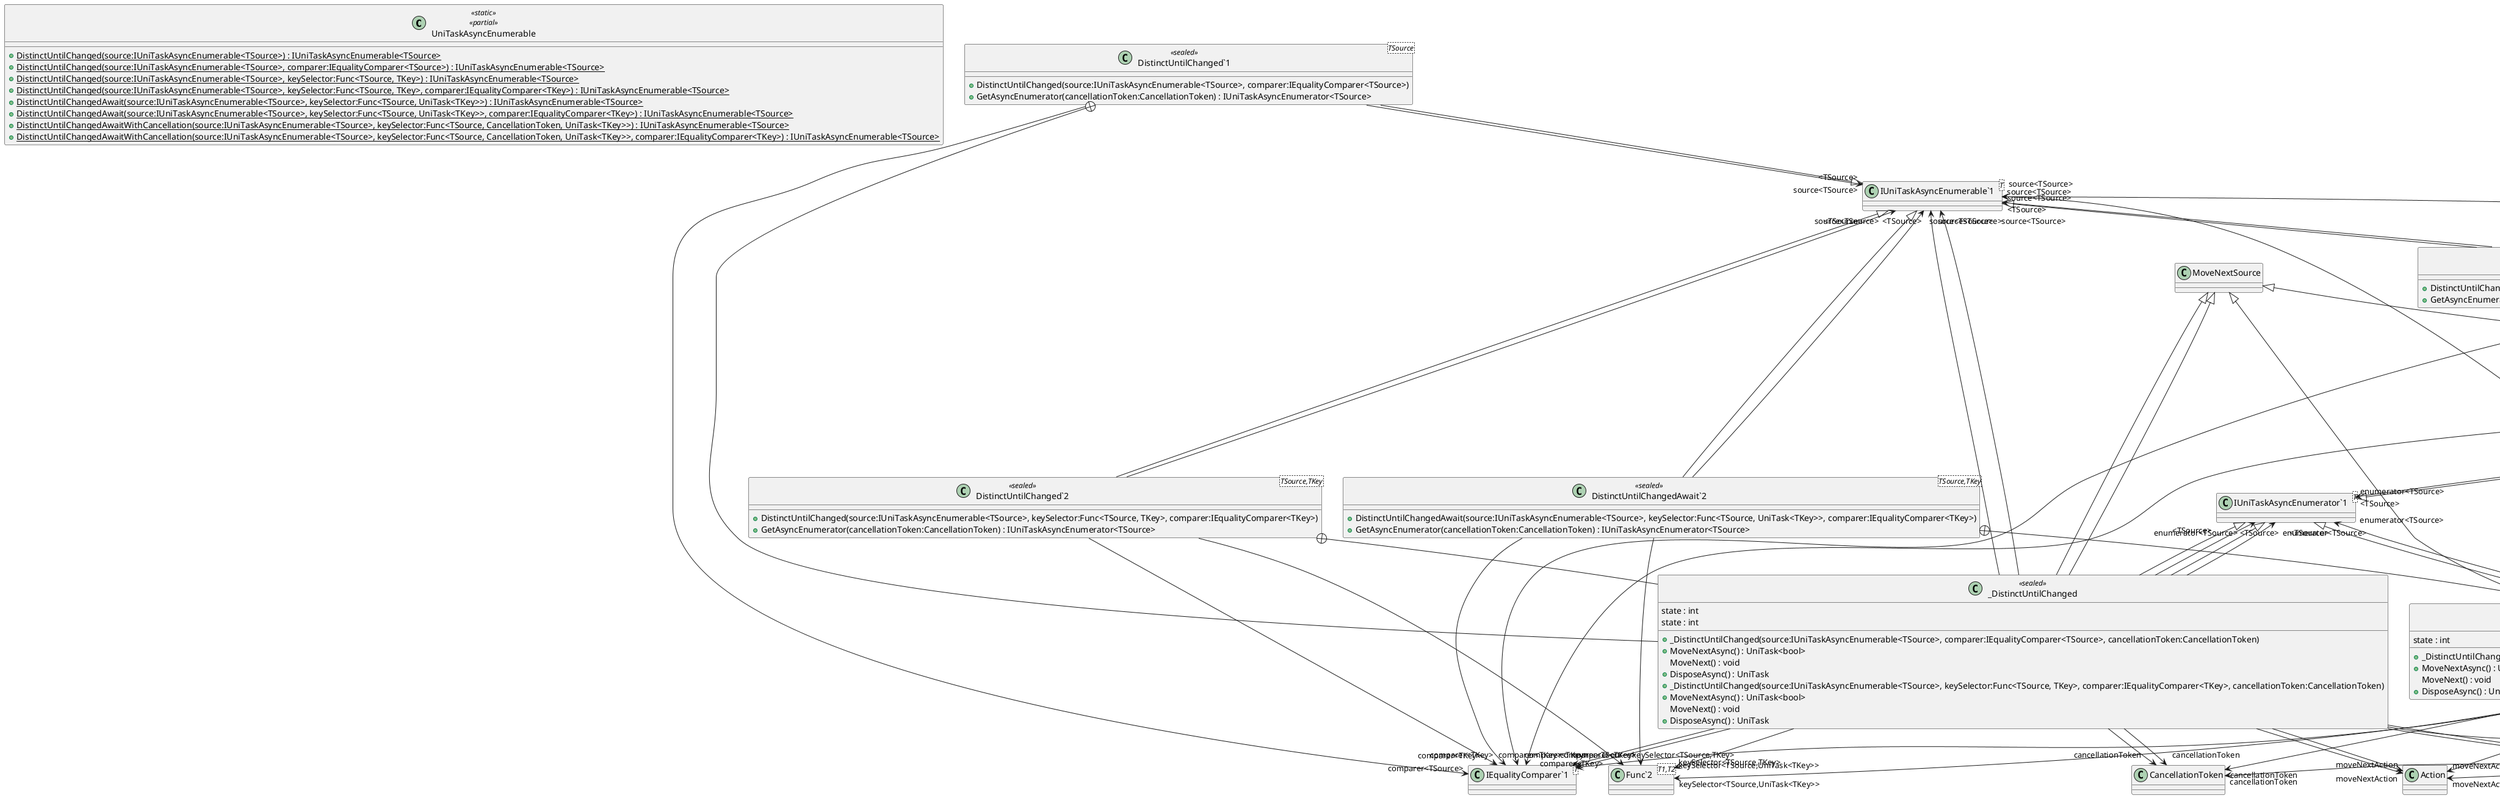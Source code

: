 @startuml
class UniTaskAsyncEnumerable <<static>> <<partial>> {
    + {static} DistinctUntilChanged(source:IUniTaskAsyncEnumerable<TSource>) : IUniTaskAsyncEnumerable<TSource>
    + {static} DistinctUntilChanged(source:IUniTaskAsyncEnumerable<TSource>, comparer:IEqualityComparer<TSource>) : IUniTaskAsyncEnumerable<TSource>
    + {static} DistinctUntilChanged(source:IUniTaskAsyncEnumerable<TSource>, keySelector:Func<TSource, TKey>) : IUniTaskAsyncEnumerable<TSource>
    + {static} DistinctUntilChanged(source:IUniTaskAsyncEnumerable<TSource>, keySelector:Func<TSource, TKey>, comparer:IEqualityComparer<TKey>) : IUniTaskAsyncEnumerable<TSource>
    + {static} DistinctUntilChangedAwait(source:IUniTaskAsyncEnumerable<TSource>, keySelector:Func<TSource, UniTask<TKey>>) : IUniTaskAsyncEnumerable<TSource>
    + {static} DistinctUntilChangedAwait(source:IUniTaskAsyncEnumerable<TSource>, keySelector:Func<TSource, UniTask<TKey>>, comparer:IEqualityComparer<TKey>) : IUniTaskAsyncEnumerable<TSource>
    + {static} DistinctUntilChangedAwaitWithCancellation(source:IUniTaskAsyncEnumerable<TSource>, keySelector:Func<TSource, CancellationToken, UniTask<TKey>>) : IUniTaskAsyncEnumerable<TSource>
    + {static} DistinctUntilChangedAwaitWithCancellation(source:IUniTaskAsyncEnumerable<TSource>, keySelector:Func<TSource, CancellationToken, UniTask<TKey>>, comparer:IEqualityComparer<TKey>) : IUniTaskAsyncEnumerable<TSource>
}
class "DistinctUntilChanged`1"<TSource> <<sealed>> {
    + DistinctUntilChanged(source:IUniTaskAsyncEnumerable<TSource>, comparer:IEqualityComparer<TSource>)
    + GetAsyncEnumerator(cancellationToken:CancellationToken) : IUniTaskAsyncEnumerator<TSource>
}
class "DistinctUntilChanged`2"<TSource,TKey> <<sealed>> {
    + DistinctUntilChanged(source:IUniTaskAsyncEnumerable<TSource>, keySelector:Func<TSource, TKey>, comparer:IEqualityComparer<TKey>)
    + GetAsyncEnumerator(cancellationToken:CancellationToken) : IUniTaskAsyncEnumerator<TSource>
}
class "DistinctUntilChangedAwait`2"<TSource,TKey> <<sealed>> {
    + DistinctUntilChangedAwait(source:IUniTaskAsyncEnumerable<TSource>, keySelector:Func<TSource, UniTask<TKey>>, comparer:IEqualityComparer<TKey>)
    + GetAsyncEnumerator(cancellationToken:CancellationToken) : IUniTaskAsyncEnumerator<TSource>
}
class "DistinctUntilChangedAwaitWithCancellation`2"<TSource,TKey> <<sealed>> {
    + DistinctUntilChangedAwaitWithCancellation(source:IUniTaskAsyncEnumerable<TSource>, keySelector:Func<TSource, CancellationToken, UniTask<TKey>>, comparer:IEqualityComparer<TKey>)
    + GetAsyncEnumerator(cancellationToken:CancellationToken) : IUniTaskAsyncEnumerator<TSource>
}
class "IUniTaskAsyncEnumerable`1"<T> {
}
class "IEqualityComparer`1"<T> {
}
class _DistinctUntilChanged <<sealed>> {
    state : int
    + _DistinctUntilChanged(source:IUniTaskAsyncEnumerable<TSource>, comparer:IEqualityComparer<TSource>, cancellationToken:CancellationToken)
    + MoveNextAsync() : UniTask<bool>
    MoveNext() : void
    + DisposeAsync() : UniTask
}
class "Func`2"<T1,T2> {
}
class _DistinctUntilChanged <<sealed>> {
    state : int
    + _DistinctUntilChanged(source:IUniTaskAsyncEnumerable<TSource>, keySelector:Func<TSource, TKey>, comparer:IEqualityComparer<TKey>, cancellationToken:CancellationToken)
    + MoveNextAsync() : UniTask<bool>
    MoveNext() : void
    + DisposeAsync() : UniTask
}
class _DistinctUntilChangedAwait <<sealed>> {
    state : int
    + _DistinctUntilChangedAwait(source:IUniTaskAsyncEnumerable<TSource>, keySelector:Func<TSource, UniTask<TKey>>, comparer:IEqualityComparer<TKey>, cancellationToken:CancellationToken)
    + MoveNextAsync() : UniTask<bool>
    MoveNext() : void
    + DisposeAsync() : UniTask
}
class "Func`3"<T1,T2,T3> {
}
class _DistinctUntilChangedAwaitWithCancellation <<sealed>> {
    state : int
    + _DistinctUntilChangedAwaitWithCancellation(source:IUniTaskAsyncEnumerable<TSource>, keySelector:Func<TSource, CancellationToken, UniTask<TKey>>, comparer:IEqualityComparer<TKey>, cancellationToken:CancellationToken)
    + MoveNextAsync() : UniTask<bool>
    MoveNext() : void
    + DisposeAsync() : UniTask
}
class "IUniTaskAsyncEnumerator`1"<T> {
}
"IUniTaskAsyncEnumerable`1" "<TSource>" <|-- "DistinctUntilChanged`1"
"DistinctUntilChanged`1" --> "source<TSource>" "IUniTaskAsyncEnumerable`1"
"DistinctUntilChanged`1" --> "comparer<TSource>" "IEqualityComparer`1"
"IUniTaskAsyncEnumerable`1" "<TSource>" <|-- "DistinctUntilChanged`2"
"DistinctUntilChanged`2" --> "source<TSource>" "IUniTaskAsyncEnumerable`1"
"DistinctUntilChanged`2" --> "keySelector<TSource,TKey>" "Func`2"
"DistinctUntilChanged`2" --> "comparer<TKey>" "IEqualityComparer`1"
"IUniTaskAsyncEnumerable`1" "<TSource>" <|-- "DistinctUntilChangedAwait`2"
"DistinctUntilChangedAwait`2" --> "source<TSource>" "IUniTaskAsyncEnumerable`1"
"DistinctUntilChangedAwait`2" --> "keySelector<TSource,UniTask<TKey>>" "Func`2"
"DistinctUntilChangedAwait`2" --> "comparer<TKey>" "IEqualityComparer`1"
"IUniTaskAsyncEnumerable`1" "<TSource>" <|-- "DistinctUntilChangedAwaitWithCancellation`2"
"DistinctUntilChangedAwaitWithCancellation`2" --> "source<TSource>" "IUniTaskAsyncEnumerable`1"
"DistinctUntilChangedAwaitWithCancellation`2" --> "keySelector<TSource,CancellationToken,UniTask<TKey>>" "Func`3"
"DistinctUntilChangedAwaitWithCancellation`2" --> "comparer<TKey>" "IEqualityComparer`1"
"DistinctUntilChanged`1" +-- _DistinctUntilChanged
MoveNextSource <|-- _DistinctUntilChanged
"IUniTaskAsyncEnumerator`1" "<TSource>" <|-- _DistinctUntilChanged
_DistinctUntilChanged --> "source<TSource>" "IUniTaskAsyncEnumerable`1"
_DistinctUntilChanged --> "comparer<TSource>" "IEqualityComparer`1"
_DistinctUntilChanged --> "cancellationToken" CancellationToken
_DistinctUntilChanged --> "enumerator<TSource>" "IUniTaskAsyncEnumerator`1"
_DistinctUntilChanged --> "moveNextAction" Action
_DistinctUntilChanged --> "Current" TSource
"DistinctUntilChanged`2" +-- _DistinctUntilChanged
MoveNextSource <|-- _DistinctUntilChanged
"IUniTaskAsyncEnumerator`1" "<TSource>" <|-- _DistinctUntilChanged
_DistinctUntilChanged --> "source<TSource>" "IUniTaskAsyncEnumerable`1"
_DistinctUntilChanged --> "keySelector<TSource,TKey>" "Func`2"
_DistinctUntilChanged --> "comparer<TKey>" "IEqualityComparer`1"
_DistinctUntilChanged --> "cancellationToken" CancellationToken
_DistinctUntilChanged --> "enumerator<TSource>" "IUniTaskAsyncEnumerator`1"
_DistinctUntilChanged --> "moveNextAction" Action
_DistinctUntilChanged --> "prev" TKey
_DistinctUntilChanged --> "Current" TSource
"DistinctUntilChangedAwait`2" +-- _DistinctUntilChangedAwait
MoveNextSource <|-- _DistinctUntilChangedAwait
"IUniTaskAsyncEnumerator`1" "<TSource>" <|-- _DistinctUntilChangedAwait
_DistinctUntilChangedAwait --> "source<TSource>" "IUniTaskAsyncEnumerable`1"
_DistinctUntilChangedAwait --> "keySelector<TSource,UniTask<TKey>>" "Func`2"
_DistinctUntilChangedAwait --> "comparer<TKey>" "IEqualityComparer`1"
_DistinctUntilChangedAwait --> "cancellationToken" CancellationToken
_DistinctUntilChangedAwait --> "enumerator<TSource>" "IUniTaskAsyncEnumerator`1"
_DistinctUntilChangedAwait --> "moveNextAction" Action
_DistinctUntilChangedAwait --> "enumeratorCurrent" TSource
_DistinctUntilChangedAwait --> "prev" TKey
_DistinctUntilChangedAwait --> "Current" TSource
"DistinctUntilChangedAwaitWithCancellation`2" +-- _DistinctUntilChangedAwaitWithCancellation
MoveNextSource <|-- _DistinctUntilChangedAwaitWithCancellation
"IUniTaskAsyncEnumerator`1" "<TSource>" <|-- _DistinctUntilChangedAwaitWithCancellation
_DistinctUntilChangedAwaitWithCancellation --> "source<TSource>" "IUniTaskAsyncEnumerable`1"
_DistinctUntilChangedAwaitWithCancellation --> "keySelector<TSource,CancellationToken,UniTask<TKey>>" "Func`3"
_DistinctUntilChangedAwaitWithCancellation --> "comparer<TKey>" "IEqualityComparer`1"
_DistinctUntilChangedAwaitWithCancellation --> "cancellationToken" CancellationToken
_DistinctUntilChangedAwaitWithCancellation --> "enumerator<TSource>" "IUniTaskAsyncEnumerator`1"
_DistinctUntilChangedAwaitWithCancellation --> "moveNextAction" Action
_DistinctUntilChangedAwaitWithCancellation --> "enumeratorCurrent" TSource
_DistinctUntilChangedAwaitWithCancellation --> "prev" TKey
_DistinctUntilChangedAwaitWithCancellation --> "Current" TSource
@enduml
